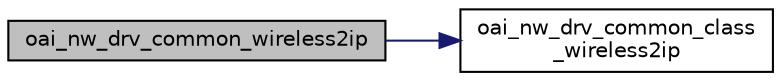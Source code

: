 digraph "oai_nw_drv_common_wireless2ip"
{
 // LATEX_PDF_SIZE
  edge [fontname="Helvetica",fontsize="10",labelfontname="Helvetica",labelfontsize="10"];
  node [fontname="Helvetica",fontsize="10",shape=record];
  rankdir="LR";
  Node1 [label="oai_nw_drv_common_wireless2ip",height=0.2,width=0.4,color="black", fillcolor="grey75", style="filled", fontcolor="black",tooltip=" "];
  Node1 -> Node2 [color="midnightblue",fontsize="10",style="solid",fontname="Helvetica"];
  Node2 [label="oai_nw_drv_common_class\l_wireless2ip",height=0.2,width=0.4,color="black", fillcolor="white", style="filled",URL="$NETWORK__DRIVER_2LITE_2common_8c.html#ae9cb1bdc86330fd96a825d12458be651",tooltip=" "];
}
